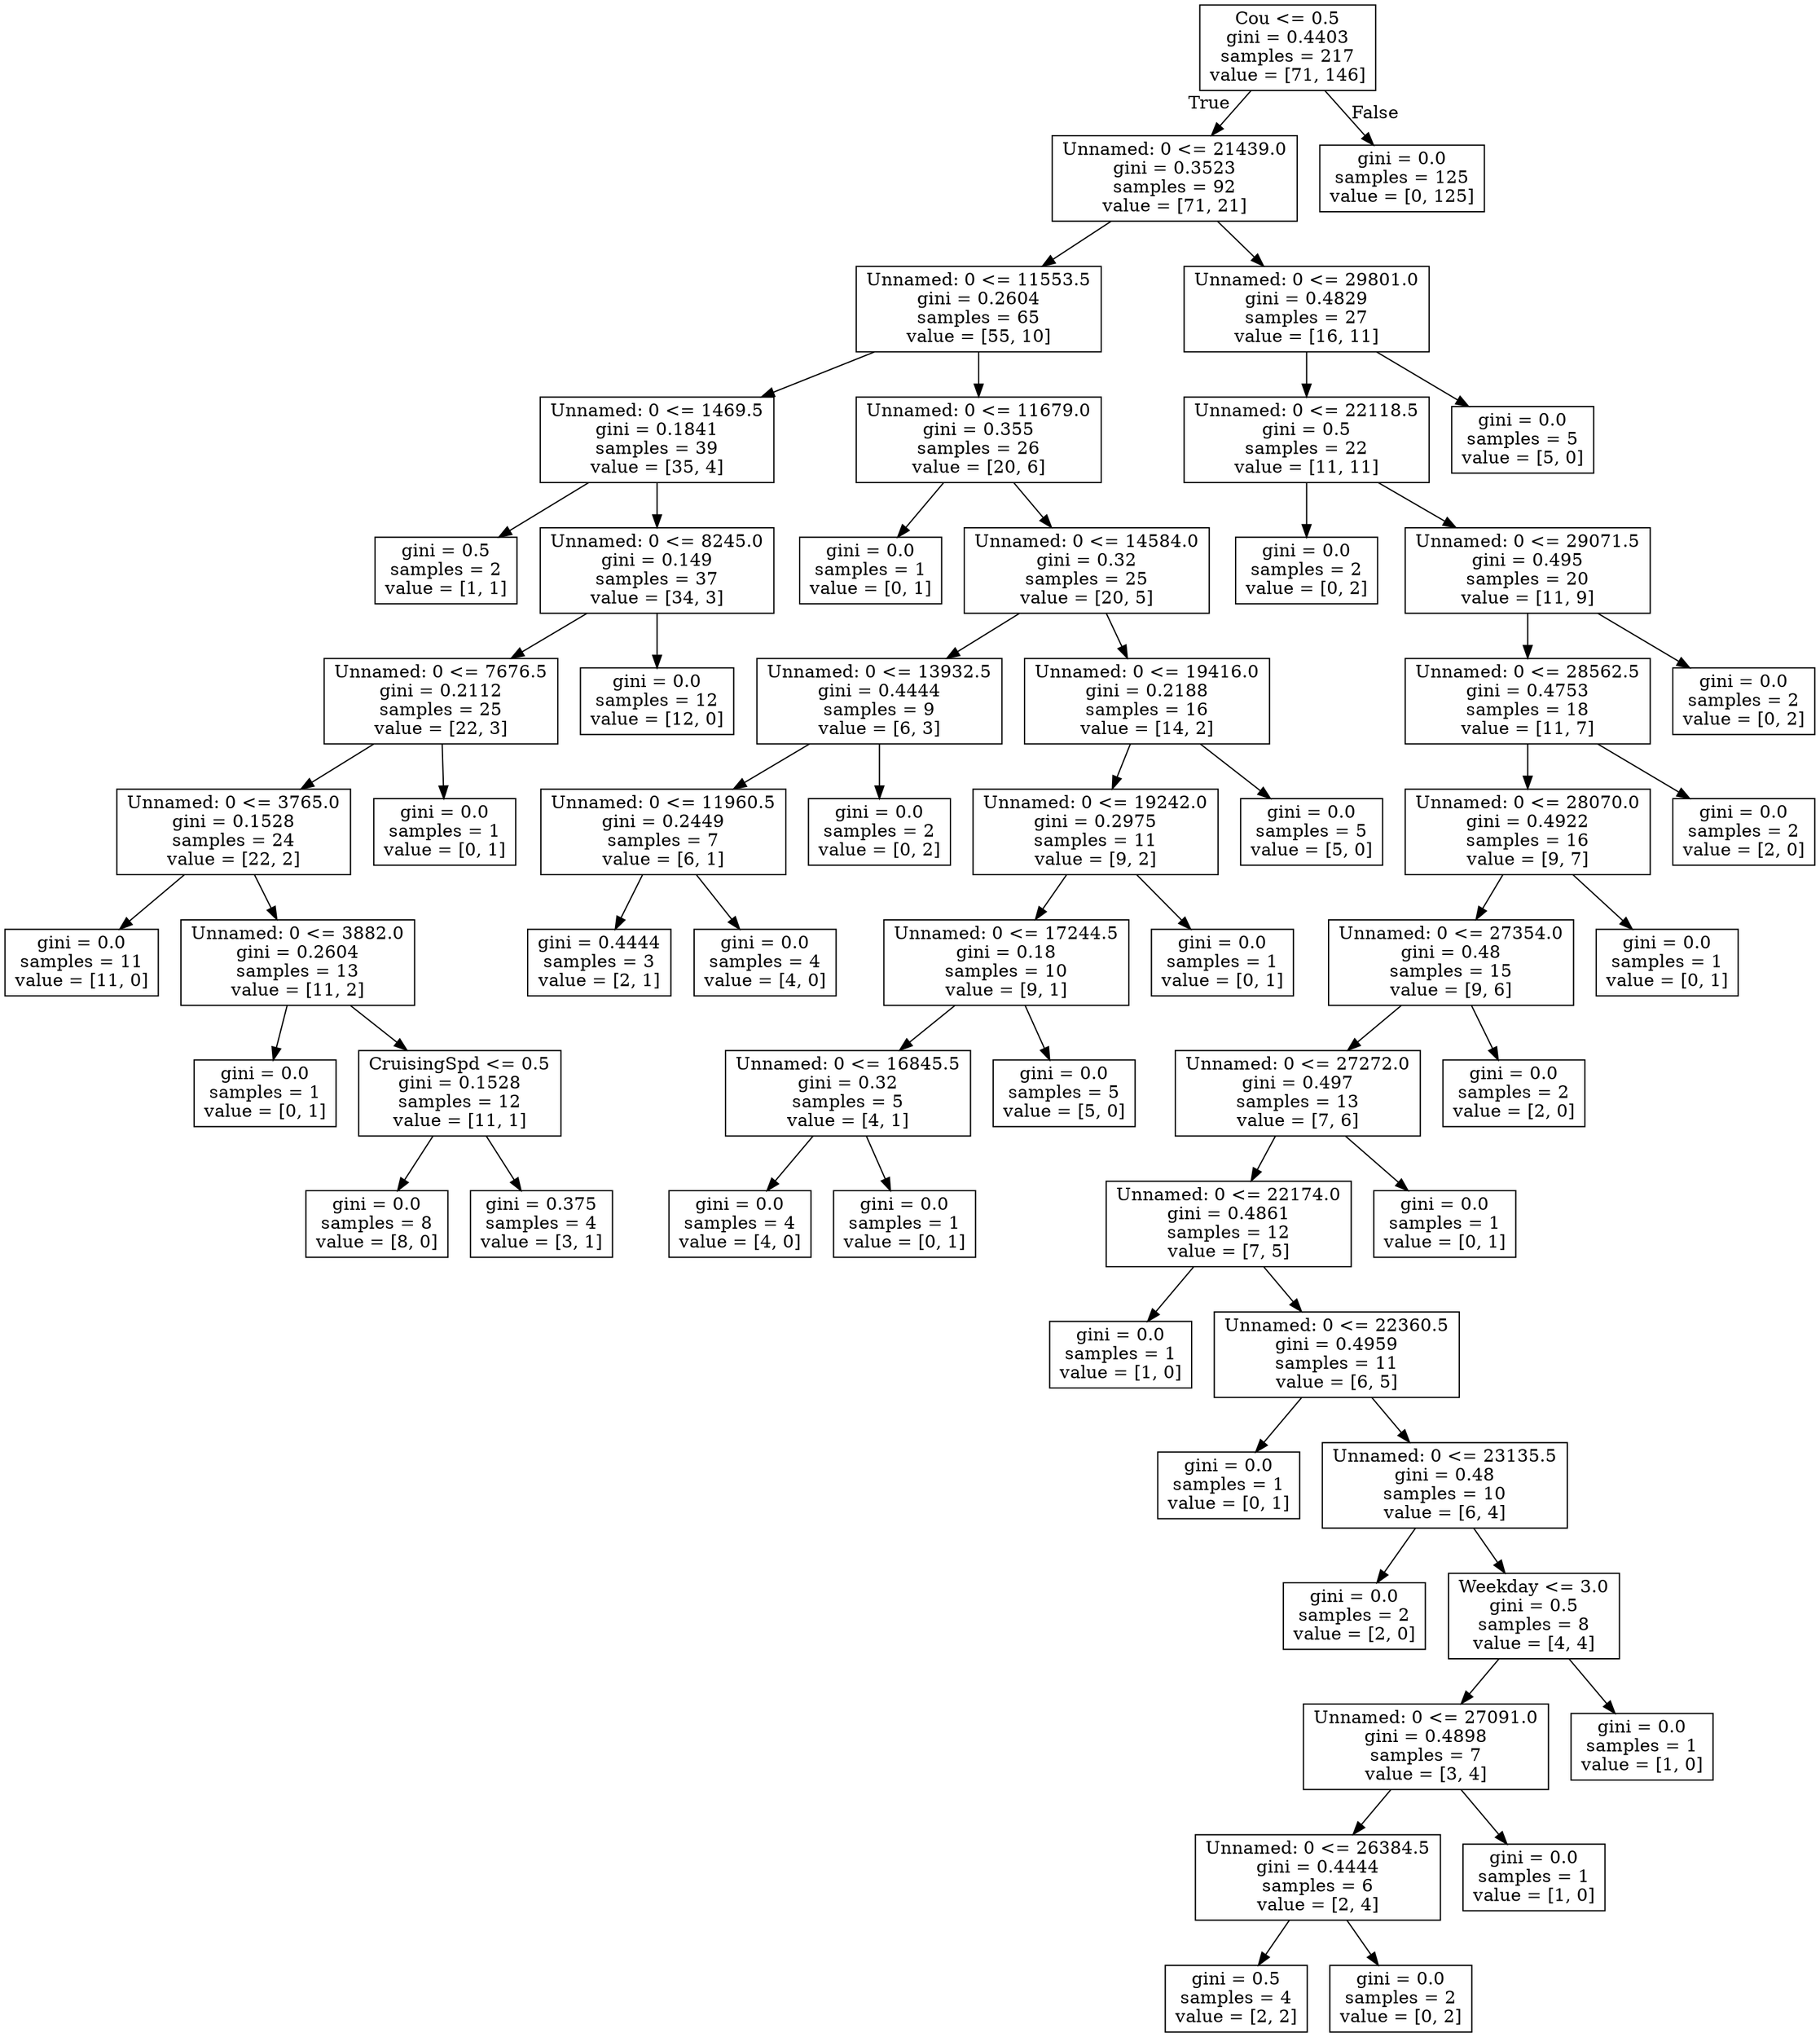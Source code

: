 digraph Tree {
node [shape=box] ;
0 [label="Cou <= 0.5\ngini = 0.4403\nsamples = 217\nvalue = [71, 146]"] ;
1 [label="Unnamed: 0 <= 21439.0\ngini = 0.3523\nsamples = 92\nvalue = [71, 21]"] ;
0 -> 1 [labeldistance=2.5, labelangle=45, headlabel="True"] ;
2 [label="Unnamed: 0 <= 11553.5\ngini = 0.2604\nsamples = 65\nvalue = [55, 10]"] ;
1 -> 2 ;
3 [label="Unnamed: 0 <= 1469.5\ngini = 0.1841\nsamples = 39\nvalue = [35, 4]"] ;
2 -> 3 ;
4 [label="gini = 0.5\nsamples = 2\nvalue = [1, 1]"] ;
3 -> 4 ;
5 [label="Unnamed: 0 <= 8245.0\ngini = 0.149\nsamples = 37\nvalue = [34, 3]"] ;
3 -> 5 ;
6 [label="Unnamed: 0 <= 7676.5\ngini = 0.2112\nsamples = 25\nvalue = [22, 3]"] ;
5 -> 6 ;
7 [label="Unnamed: 0 <= 3765.0\ngini = 0.1528\nsamples = 24\nvalue = [22, 2]"] ;
6 -> 7 ;
8 [label="gini = 0.0\nsamples = 11\nvalue = [11, 0]"] ;
7 -> 8 ;
9 [label="Unnamed: 0 <= 3882.0\ngini = 0.2604\nsamples = 13\nvalue = [11, 2]"] ;
7 -> 9 ;
10 [label="gini = 0.0\nsamples = 1\nvalue = [0, 1]"] ;
9 -> 10 ;
11 [label="CruisingSpd <= 0.5\ngini = 0.1528\nsamples = 12\nvalue = [11, 1]"] ;
9 -> 11 ;
12 [label="gini = 0.0\nsamples = 8\nvalue = [8, 0]"] ;
11 -> 12 ;
13 [label="gini = 0.375\nsamples = 4\nvalue = [3, 1]"] ;
11 -> 13 ;
14 [label="gini = 0.0\nsamples = 1\nvalue = [0, 1]"] ;
6 -> 14 ;
15 [label="gini = 0.0\nsamples = 12\nvalue = [12, 0]"] ;
5 -> 15 ;
16 [label="Unnamed: 0 <= 11679.0\ngini = 0.355\nsamples = 26\nvalue = [20, 6]"] ;
2 -> 16 ;
17 [label="gini = 0.0\nsamples = 1\nvalue = [0, 1]"] ;
16 -> 17 ;
18 [label="Unnamed: 0 <= 14584.0\ngini = 0.32\nsamples = 25\nvalue = [20, 5]"] ;
16 -> 18 ;
19 [label="Unnamed: 0 <= 13932.5\ngini = 0.4444\nsamples = 9\nvalue = [6, 3]"] ;
18 -> 19 ;
20 [label="Unnamed: 0 <= 11960.5\ngini = 0.2449\nsamples = 7\nvalue = [6, 1]"] ;
19 -> 20 ;
21 [label="gini = 0.4444\nsamples = 3\nvalue = [2, 1]"] ;
20 -> 21 ;
22 [label="gini = 0.0\nsamples = 4\nvalue = [4, 0]"] ;
20 -> 22 ;
23 [label="gini = 0.0\nsamples = 2\nvalue = [0, 2]"] ;
19 -> 23 ;
24 [label="Unnamed: 0 <= 19416.0\ngini = 0.2188\nsamples = 16\nvalue = [14, 2]"] ;
18 -> 24 ;
25 [label="Unnamed: 0 <= 19242.0\ngini = 0.2975\nsamples = 11\nvalue = [9, 2]"] ;
24 -> 25 ;
26 [label="Unnamed: 0 <= 17244.5\ngini = 0.18\nsamples = 10\nvalue = [9, 1]"] ;
25 -> 26 ;
27 [label="Unnamed: 0 <= 16845.5\ngini = 0.32\nsamples = 5\nvalue = [4, 1]"] ;
26 -> 27 ;
28 [label="gini = 0.0\nsamples = 4\nvalue = [4, 0]"] ;
27 -> 28 ;
29 [label="gini = 0.0\nsamples = 1\nvalue = [0, 1]"] ;
27 -> 29 ;
30 [label="gini = 0.0\nsamples = 5\nvalue = [5, 0]"] ;
26 -> 30 ;
31 [label="gini = 0.0\nsamples = 1\nvalue = [0, 1]"] ;
25 -> 31 ;
32 [label="gini = 0.0\nsamples = 5\nvalue = [5, 0]"] ;
24 -> 32 ;
33 [label="Unnamed: 0 <= 29801.0\ngini = 0.4829\nsamples = 27\nvalue = [16, 11]"] ;
1 -> 33 ;
34 [label="Unnamed: 0 <= 22118.5\ngini = 0.5\nsamples = 22\nvalue = [11, 11]"] ;
33 -> 34 ;
35 [label="gini = 0.0\nsamples = 2\nvalue = [0, 2]"] ;
34 -> 35 ;
36 [label="Unnamed: 0 <= 29071.5\ngini = 0.495\nsamples = 20\nvalue = [11, 9]"] ;
34 -> 36 ;
37 [label="Unnamed: 0 <= 28562.5\ngini = 0.4753\nsamples = 18\nvalue = [11, 7]"] ;
36 -> 37 ;
38 [label="Unnamed: 0 <= 28070.0\ngini = 0.4922\nsamples = 16\nvalue = [9, 7]"] ;
37 -> 38 ;
39 [label="Unnamed: 0 <= 27354.0\ngini = 0.48\nsamples = 15\nvalue = [9, 6]"] ;
38 -> 39 ;
40 [label="Unnamed: 0 <= 27272.0\ngini = 0.497\nsamples = 13\nvalue = [7, 6]"] ;
39 -> 40 ;
41 [label="Unnamed: 0 <= 22174.0\ngini = 0.4861\nsamples = 12\nvalue = [7, 5]"] ;
40 -> 41 ;
42 [label="gini = 0.0\nsamples = 1\nvalue = [1, 0]"] ;
41 -> 42 ;
43 [label="Unnamed: 0 <= 22360.5\ngini = 0.4959\nsamples = 11\nvalue = [6, 5]"] ;
41 -> 43 ;
44 [label="gini = 0.0\nsamples = 1\nvalue = [0, 1]"] ;
43 -> 44 ;
45 [label="Unnamed: 0 <= 23135.5\ngini = 0.48\nsamples = 10\nvalue = [6, 4]"] ;
43 -> 45 ;
46 [label="gini = 0.0\nsamples = 2\nvalue = [2, 0]"] ;
45 -> 46 ;
47 [label="Weekday <= 3.0\ngini = 0.5\nsamples = 8\nvalue = [4, 4]"] ;
45 -> 47 ;
48 [label="Unnamed: 0 <= 27091.0\ngini = 0.4898\nsamples = 7\nvalue = [3, 4]"] ;
47 -> 48 ;
49 [label="Unnamed: 0 <= 26384.5\ngini = 0.4444\nsamples = 6\nvalue = [2, 4]"] ;
48 -> 49 ;
50 [label="gini = 0.5\nsamples = 4\nvalue = [2, 2]"] ;
49 -> 50 ;
51 [label="gini = 0.0\nsamples = 2\nvalue = [0, 2]"] ;
49 -> 51 ;
52 [label="gini = 0.0\nsamples = 1\nvalue = [1, 0]"] ;
48 -> 52 ;
53 [label="gini = 0.0\nsamples = 1\nvalue = [1, 0]"] ;
47 -> 53 ;
54 [label="gini = 0.0\nsamples = 1\nvalue = [0, 1]"] ;
40 -> 54 ;
55 [label="gini = 0.0\nsamples = 2\nvalue = [2, 0]"] ;
39 -> 55 ;
56 [label="gini = 0.0\nsamples = 1\nvalue = [0, 1]"] ;
38 -> 56 ;
57 [label="gini = 0.0\nsamples = 2\nvalue = [2, 0]"] ;
37 -> 57 ;
58 [label="gini = 0.0\nsamples = 2\nvalue = [0, 2]"] ;
36 -> 58 ;
59 [label="gini = 0.0\nsamples = 5\nvalue = [5, 0]"] ;
33 -> 59 ;
60 [label="gini = 0.0\nsamples = 125\nvalue = [0, 125]"] ;
0 -> 60 [labeldistance=2.5, labelangle=-45, headlabel="False"] ;
}
